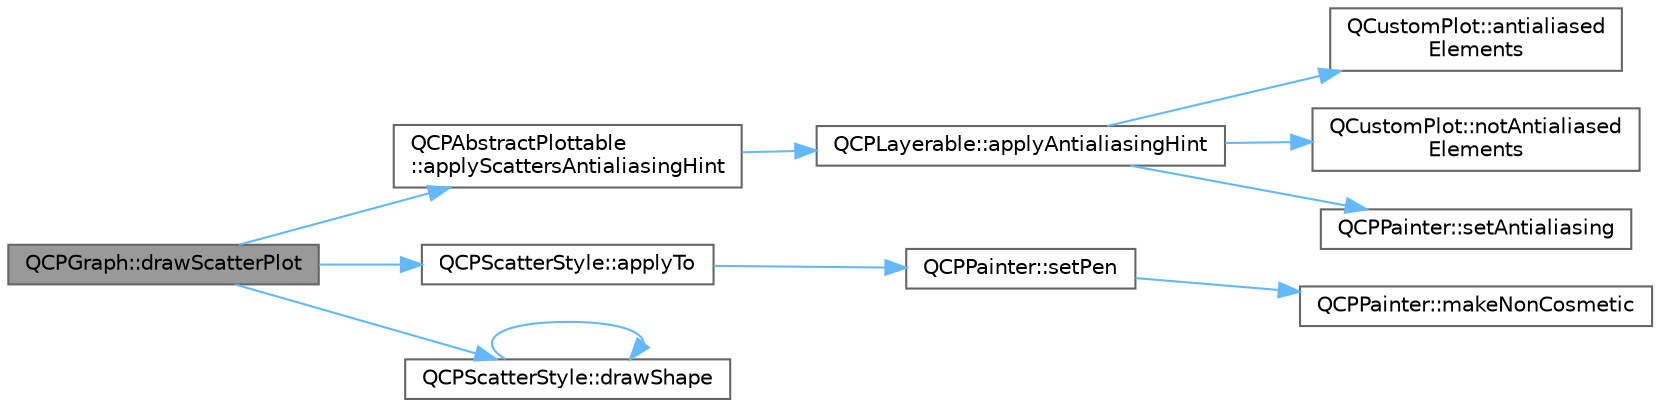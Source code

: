 digraph "QCPGraph::drawScatterPlot"
{
 // LATEX_PDF_SIZE
  bgcolor="transparent";
  edge [fontname=Helvetica,fontsize=10,labelfontname=Helvetica,labelfontsize=10];
  node [fontname=Helvetica,fontsize=10,shape=box,height=0.2,width=0.4];
  rankdir="LR";
  Node1 [label="QCPGraph::drawScatterPlot",height=0.2,width=0.4,color="gray40", fillcolor="grey60", style="filled", fontcolor="black",tooltip=" "];
  Node1 -> Node2 [color="steelblue1",style="solid"];
  Node2 [label="QCPAbstractPlottable\l::applyScattersAntialiasingHint",height=0.2,width=0.4,color="grey40", fillcolor="white", style="filled",URL="$class_q_c_p_abstract_plottable.html#ac95f26b15a1e5d9c7bd2c0a46d760fc9",tooltip=" "];
  Node2 -> Node3 [color="steelblue1",style="solid"];
  Node3 [label="QCPLayerable::applyAntialiasingHint",height=0.2,width=0.4,color="grey40", fillcolor="white", style="filled",URL="$class_q_c_p_layerable.html#acb663e375d2d36dc5c55021ee5a2119b",tooltip=" "];
  Node3 -> Node4 [color="steelblue1",style="solid"];
  Node4 [label="QCustomPlot::antialiased\lElements",height=0.2,width=0.4,color="grey40", fillcolor="white", style="filled",URL="$class_q_custom_plot.html#a631762eb183aceecee73d30e108641ee",tooltip=" "];
  Node3 -> Node5 [color="steelblue1",style="solid"];
  Node5 [label="QCustomPlot::notAntialiased\lElements",height=0.2,width=0.4,color="grey40", fillcolor="white", style="filled",URL="$class_q_custom_plot.html#a75571bc5b2167e83def132fc993091b3",tooltip=" "];
  Node3 -> Node6 [color="steelblue1",style="solid"];
  Node6 [label="QCPPainter::setAntialiasing",height=0.2,width=0.4,color="grey40", fillcolor="white", style="filled",URL="$class_q_c_p_painter.html#aaba1deb9188244d9ea65b035112b4d05",tooltip=" "];
  Node1 -> Node7 [color="steelblue1",style="solid"];
  Node7 [label="QCPScatterStyle::applyTo",height=0.2,width=0.4,color="grey40", fillcolor="white", style="filled",URL="$class_q_c_p_scatter_style.html#afd8044ece445300499ca0dc164821e0f",tooltip=" "];
  Node7 -> Node8 [color="steelblue1",style="solid"];
  Node8 [label="QCPPainter::setPen",height=0.2,width=0.4,color="grey40", fillcolor="white", style="filled",URL="$class_q_c_p_painter.html#af9c7a4cd1791403901f8c5b82a150195",tooltip=" "];
  Node8 -> Node9 [color="steelblue1",style="solid"];
  Node9 [label="QCPPainter::makeNonCosmetic",height=0.2,width=0.4,color="grey40", fillcolor="white", style="filled",URL="$class_q_c_p_painter.html#a7e63fbcf47e35c6f2ecd11b8fef7c7d8",tooltip=" "];
  Node1 -> Node10 [color="steelblue1",style="solid"];
  Node10 [label="QCPScatterStyle::drawShape",height=0.2,width=0.4,color="grey40", fillcolor="white", style="filled",URL="$class_q_c_p_scatter_style.html#a89b5105e6027bfcbfeefed9d201b607c",tooltip=" "];
  Node10 -> Node10 [color="steelblue1",style="solid"];
}
